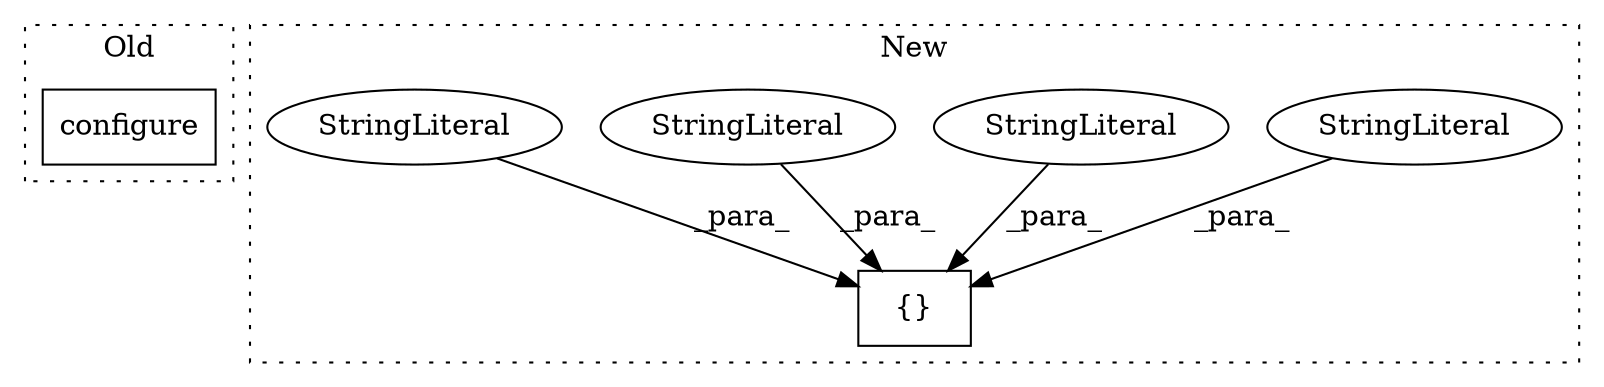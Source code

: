 digraph G {
subgraph cluster0 {
1 [label="configure" a="32" s="5212,5229" l="10,1" shape="box"];
label = "Old";
style="dotted";
}
subgraph cluster1 {
2 [label="{}" a="4" s="5424,5459" l="1,1" shape="box"];
3 [label="StringLiteral" a="45" s="5446" l="13" shape="ellipse"];
4 [label="StringLiteral" a="45" s="5440" l="5" shape="ellipse"];
5 [label="StringLiteral" a="45" s="5434" l="5" shape="ellipse"];
6 [label="StringLiteral" a="45" s="5425" l="8" shape="ellipse"];
label = "New";
style="dotted";
}
3 -> 2 [label="_para_"];
4 -> 2 [label="_para_"];
5 -> 2 [label="_para_"];
6 -> 2 [label="_para_"];
}